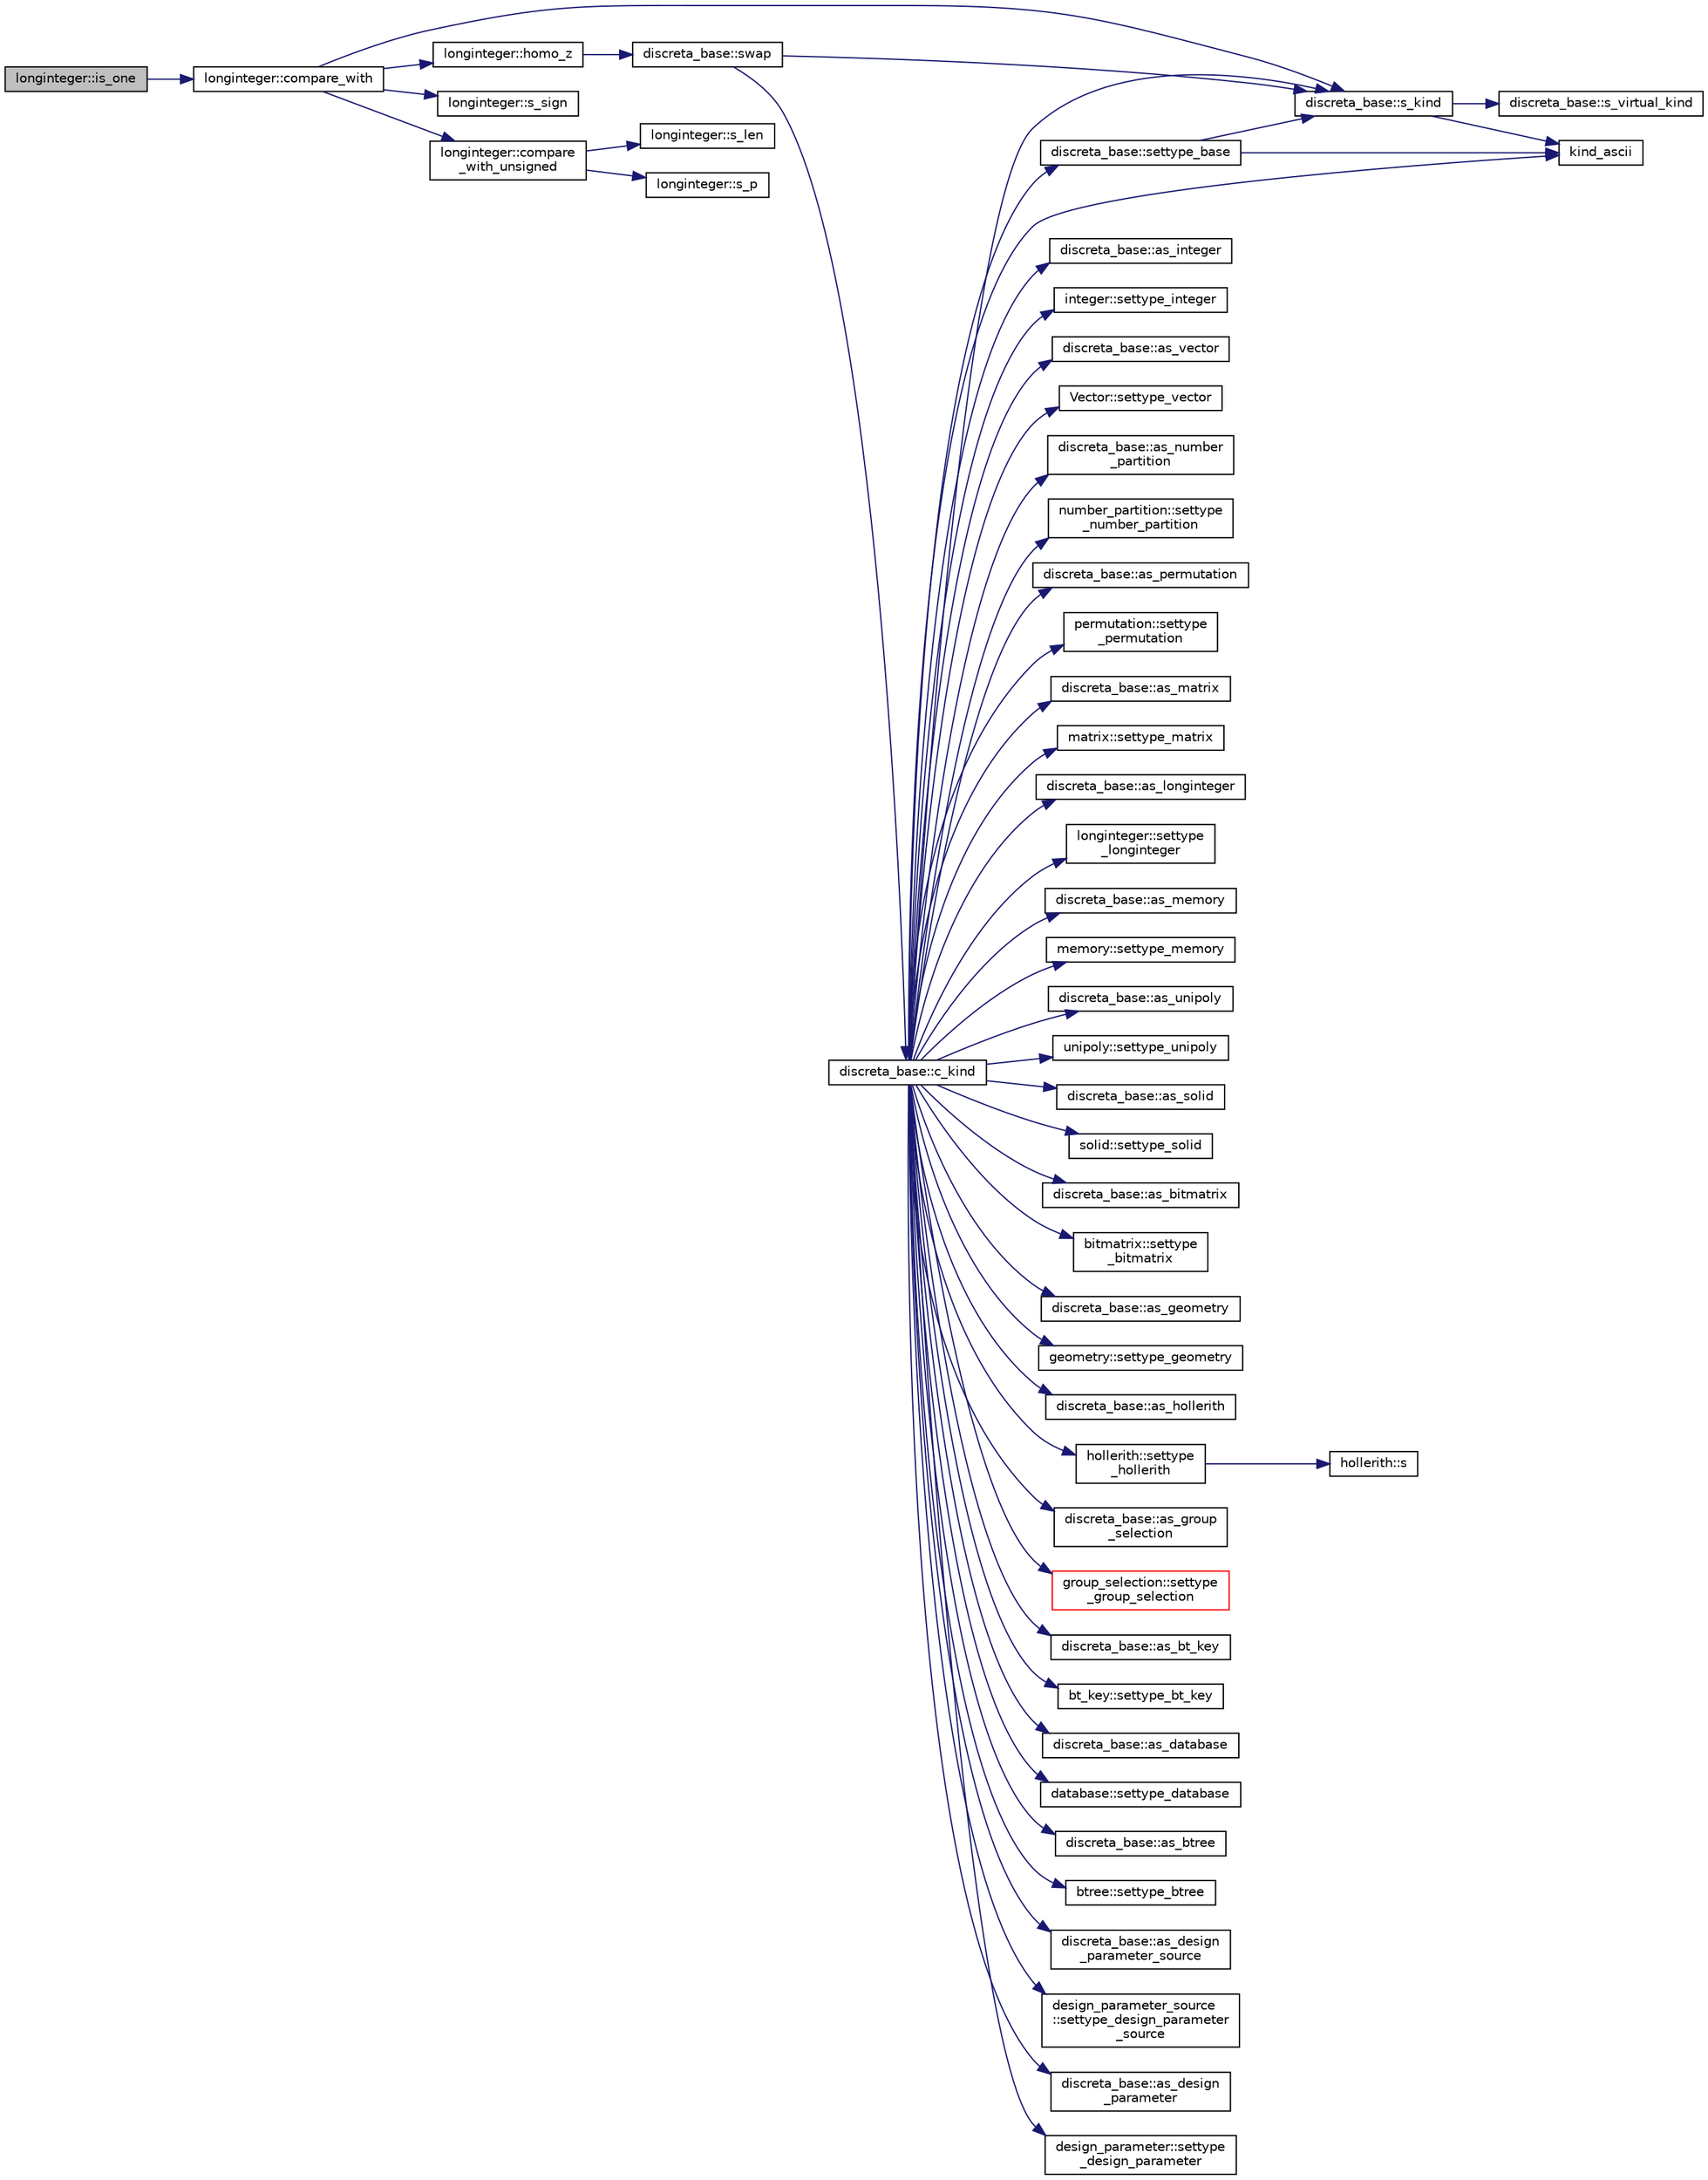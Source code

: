 digraph "longinteger::is_one"
{
  edge [fontname="Helvetica",fontsize="10",labelfontname="Helvetica",labelfontsize="10"];
  node [fontname="Helvetica",fontsize="10",shape=record];
  rankdir="LR";
  Node1059 [label="longinteger::is_one",height=0.2,width=0.4,color="black", fillcolor="grey75", style="filled", fontcolor="black"];
  Node1059 -> Node1060 [color="midnightblue",fontsize="10",style="solid",fontname="Helvetica"];
  Node1060 [label="longinteger::compare_with",height=0.2,width=0.4,color="black", fillcolor="white", style="filled",URL="$d3/d71/classlonginteger.html#aaa504bac9b133d50b5ac50768f97db9d"];
  Node1060 -> Node1061 [color="midnightblue",fontsize="10",style="solid",fontname="Helvetica"];
  Node1061 [label="discreta_base::s_kind",height=0.2,width=0.4,color="black", fillcolor="white", style="filled",URL="$d7/d71/classdiscreta__base.html#a8a830025c74adbbc3362418a7c2ba157"];
  Node1061 -> Node1062 [color="midnightblue",fontsize="10",style="solid",fontname="Helvetica"];
  Node1062 [label="discreta_base::s_virtual_kind",height=0.2,width=0.4,color="black", fillcolor="white", style="filled",URL="$d7/d71/classdiscreta__base.html#a52778a6d6943a468be083d0785d418fb"];
  Node1061 -> Node1063 [color="midnightblue",fontsize="10",style="solid",fontname="Helvetica"];
  Node1063 [label="kind_ascii",height=0.2,width=0.4,color="black", fillcolor="white", style="filled",URL="$d9/d60/discreta_8h.html#ad0ce825a9f29bc6cec27e1b64cfe27bf"];
  Node1060 -> Node1064 [color="midnightblue",fontsize="10",style="solid",fontname="Helvetica"];
  Node1064 [label="longinteger::homo_z",height=0.2,width=0.4,color="black", fillcolor="white", style="filled",URL="$d3/d71/classlonginteger.html#a986e829bf35eca2b9f24b1b3766d5677"];
  Node1064 -> Node1065 [color="midnightblue",fontsize="10",style="solid",fontname="Helvetica"];
  Node1065 [label="discreta_base::swap",height=0.2,width=0.4,color="black", fillcolor="white", style="filled",URL="$d7/d71/classdiscreta__base.html#a2e8acbb9d3476675dac5b6a583b0293e"];
  Node1065 -> Node1061 [color="midnightblue",fontsize="10",style="solid",fontname="Helvetica"];
  Node1065 -> Node1066 [color="midnightblue",fontsize="10",style="solid",fontname="Helvetica"];
  Node1066 [label="discreta_base::c_kind",height=0.2,width=0.4,color="black", fillcolor="white", style="filled",URL="$d7/d71/classdiscreta__base.html#adc2ff61589c2d083688e7a43f333cb62"];
  Node1066 -> Node1067 [color="midnightblue",fontsize="10",style="solid",fontname="Helvetica"];
  Node1067 [label="discreta_base::settype_base",height=0.2,width=0.4,color="black", fillcolor="white", style="filled",URL="$d7/d71/classdiscreta__base.html#a4f42899a89447d1c3993ea07c38f8ad4"];
  Node1067 -> Node1061 [color="midnightblue",fontsize="10",style="solid",fontname="Helvetica"];
  Node1067 -> Node1063 [color="midnightblue",fontsize="10",style="solid",fontname="Helvetica"];
  Node1066 -> Node1068 [color="midnightblue",fontsize="10",style="solid",fontname="Helvetica"];
  Node1068 [label="discreta_base::as_integer",height=0.2,width=0.4,color="black", fillcolor="white", style="filled",URL="$d7/d71/classdiscreta__base.html#a00d7691eaf874fd283d942692fe8dd26"];
  Node1066 -> Node1069 [color="midnightblue",fontsize="10",style="solid",fontname="Helvetica"];
  Node1069 [label="integer::settype_integer",height=0.2,width=0.4,color="black", fillcolor="white", style="filled",URL="$d0/de5/classinteger.html#a6265c65ef311229acd513d748faba796"];
  Node1066 -> Node1070 [color="midnightblue",fontsize="10",style="solid",fontname="Helvetica"];
  Node1070 [label="discreta_base::as_vector",height=0.2,width=0.4,color="black", fillcolor="white", style="filled",URL="$d7/d71/classdiscreta__base.html#a7bdd6cae39c380b128ee9e17e42cf020"];
  Node1066 -> Node1071 [color="midnightblue",fontsize="10",style="solid",fontname="Helvetica"];
  Node1071 [label="Vector::settype_vector",height=0.2,width=0.4,color="black", fillcolor="white", style="filled",URL="$d5/db2/class_vector.html#a34e0d00b18c051f23904a8429fa6c8b4"];
  Node1066 -> Node1072 [color="midnightblue",fontsize="10",style="solid",fontname="Helvetica"];
  Node1072 [label="discreta_base::as_number\l_partition",height=0.2,width=0.4,color="black", fillcolor="white", style="filled",URL="$d7/d71/classdiscreta__base.html#a307aa09de0e925d46697707968ffab00"];
  Node1066 -> Node1073 [color="midnightblue",fontsize="10",style="solid",fontname="Helvetica"];
  Node1073 [label="number_partition::settype\l_number_partition",height=0.2,width=0.4,color="black", fillcolor="white", style="filled",URL="$df/d50/classnumber__partition.html#a3aaec1b557758f643ffc8555bbc358be"];
  Node1066 -> Node1074 [color="midnightblue",fontsize="10",style="solid",fontname="Helvetica"];
  Node1074 [label="discreta_base::as_permutation",height=0.2,width=0.4,color="black", fillcolor="white", style="filled",URL="$d7/d71/classdiscreta__base.html#aa4e72f36a82984239b12ae831e131098"];
  Node1066 -> Node1075 [color="midnightblue",fontsize="10",style="solid",fontname="Helvetica"];
  Node1075 [label="permutation::settype\l_permutation",height=0.2,width=0.4,color="black", fillcolor="white", style="filled",URL="$d0/d08/classpermutation.html#af1eea29f86195cede9562e444664c28c"];
  Node1066 -> Node1076 [color="midnightblue",fontsize="10",style="solid",fontname="Helvetica"];
  Node1076 [label="discreta_base::as_matrix",height=0.2,width=0.4,color="black", fillcolor="white", style="filled",URL="$d7/d71/classdiscreta__base.html#ae4d7f56d917a4707b838fbffde6467ff"];
  Node1066 -> Node1077 [color="midnightblue",fontsize="10",style="solid",fontname="Helvetica"];
  Node1077 [label="matrix::settype_matrix",height=0.2,width=0.4,color="black", fillcolor="white", style="filled",URL="$d1/d8d/classmatrix.html#a1780283a64a789e4084d792683d276bb"];
  Node1066 -> Node1078 [color="midnightblue",fontsize="10",style="solid",fontname="Helvetica"];
  Node1078 [label="discreta_base::as_longinteger",height=0.2,width=0.4,color="black", fillcolor="white", style="filled",URL="$d7/d71/classdiscreta__base.html#a20a094639eb711b10c8694c51937f7cd"];
  Node1066 -> Node1079 [color="midnightblue",fontsize="10",style="solid",fontname="Helvetica"];
  Node1079 [label="longinteger::settype\l_longinteger",height=0.2,width=0.4,color="black", fillcolor="white", style="filled",URL="$d3/d71/classlonginteger.html#ae5f811ece8df31b9ff114368a18e1dc5"];
  Node1066 -> Node1080 [color="midnightblue",fontsize="10",style="solid",fontname="Helvetica"];
  Node1080 [label="discreta_base::as_memory",height=0.2,width=0.4,color="black", fillcolor="white", style="filled",URL="$d7/d71/classdiscreta__base.html#ad94b2d7dce0cd4fa22db57f6e79c4bd2"];
  Node1066 -> Node1081 [color="midnightblue",fontsize="10",style="solid",fontname="Helvetica"];
  Node1081 [label="memory::settype_memory",height=0.2,width=0.4,color="black", fillcolor="white", style="filled",URL="$d8/d99/classmemory.html#a33aae277f9b8fe36b02e9d5da895451b"];
  Node1066 -> Node1082 [color="midnightblue",fontsize="10",style="solid",fontname="Helvetica"];
  Node1082 [label="discreta_base::as_unipoly",height=0.2,width=0.4,color="black", fillcolor="white", style="filled",URL="$d7/d71/classdiscreta__base.html#ad50d8027f039fe5c2478cddb243adc9d"];
  Node1066 -> Node1083 [color="midnightblue",fontsize="10",style="solid",fontname="Helvetica"];
  Node1083 [label="unipoly::settype_unipoly",height=0.2,width=0.4,color="black", fillcolor="white", style="filled",URL="$d1/d89/classunipoly.html#a8db854fcc85c5e1150b1f1b1c005c95b"];
  Node1066 -> Node1084 [color="midnightblue",fontsize="10",style="solid",fontname="Helvetica"];
  Node1084 [label="discreta_base::as_solid",height=0.2,width=0.4,color="black", fillcolor="white", style="filled",URL="$d7/d71/classdiscreta__base.html#a1fc5f2b85ec97ab0a69dd64903c970a5"];
  Node1066 -> Node1085 [color="midnightblue",fontsize="10",style="solid",fontname="Helvetica"];
  Node1085 [label="solid::settype_solid",height=0.2,width=0.4,color="black", fillcolor="white", style="filled",URL="$d8/def/classsolid.html#a775bd4821f75a8aee4ea3d4335ff90e0"];
  Node1066 -> Node1086 [color="midnightblue",fontsize="10",style="solid",fontname="Helvetica"];
  Node1086 [label="discreta_base::as_bitmatrix",height=0.2,width=0.4,color="black", fillcolor="white", style="filled",URL="$d7/d71/classdiscreta__base.html#a071ad54ea8ef6c9d1d15f532e5a76df6"];
  Node1066 -> Node1087 [color="midnightblue",fontsize="10",style="solid",fontname="Helvetica"];
  Node1087 [label="bitmatrix::settype\l_bitmatrix",height=0.2,width=0.4,color="black", fillcolor="white", style="filled",URL="$de/dc8/classbitmatrix.html#acb571d947f9526665ebbdc0ce3e2a973"];
  Node1066 -> Node1088 [color="midnightblue",fontsize="10",style="solid",fontname="Helvetica"];
  Node1088 [label="discreta_base::as_geometry",height=0.2,width=0.4,color="black", fillcolor="white", style="filled",URL="$d7/d71/classdiscreta__base.html#a38fc7b4cdd830703e9d87354b79bc5c8"];
  Node1066 -> Node1089 [color="midnightblue",fontsize="10",style="solid",fontname="Helvetica"];
  Node1089 [label="geometry::settype_geometry",height=0.2,width=0.4,color="black", fillcolor="white", style="filled",URL="$da/d44/classgeometry.html#ab4a336baba6a3f56f5ffa053a5be5ba7"];
  Node1066 -> Node1090 [color="midnightblue",fontsize="10",style="solid",fontname="Helvetica"];
  Node1090 [label="discreta_base::as_hollerith",height=0.2,width=0.4,color="black", fillcolor="white", style="filled",URL="$d7/d71/classdiscreta__base.html#a3e66f82711f314710107e2f29e589690"];
  Node1066 -> Node1091 [color="midnightblue",fontsize="10",style="solid",fontname="Helvetica"];
  Node1091 [label="hollerith::settype\l_hollerith",height=0.2,width=0.4,color="black", fillcolor="white", style="filled",URL="$d8/d99/classhollerith.html#a23bbd4acfc88a0e90f1245f243f51f76"];
  Node1091 -> Node1092 [color="midnightblue",fontsize="10",style="solid",fontname="Helvetica"];
  Node1092 [label="hollerith::s",height=0.2,width=0.4,color="black", fillcolor="white", style="filled",URL="$d8/d99/classhollerith.html#af61fce2d06f211b25fe3838e4dfee77a"];
  Node1066 -> Node1093 [color="midnightblue",fontsize="10",style="solid",fontname="Helvetica"];
  Node1093 [label="discreta_base::as_group\l_selection",height=0.2,width=0.4,color="black", fillcolor="white", style="filled",URL="$d7/d71/classdiscreta__base.html#aae1bac4883c567718bef9fb610abbdc8"];
  Node1066 -> Node1094 [color="midnightblue",fontsize="10",style="solid",fontname="Helvetica"];
  Node1094 [label="group_selection::settype\l_group_selection",height=0.2,width=0.4,color="red", fillcolor="white", style="filled",URL="$d6/db0/classgroup__selection.html#a015ed73b7b8d784bedd4d11ac1fc0ec1"];
  Node1066 -> Node1097 [color="midnightblue",fontsize="10",style="solid",fontname="Helvetica"];
  Node1097 [label="discreta_base::as_bt_key",height=0.2,width=0.4,color="black", fillcolor="white", style="filled",URL="$d7/d71/classdiscreta__base.html#a2734c6e08dca17cf6588bd5064ec1b9f"];
  Node1066 -> Node1098 [color="midnightblue",fontsize="10",style="solid",fontname="Helvetica"];
  Node1098 [label="bt_key::settype_bt_key",height=0.2,width=0.4,color="black", fillcolor="white", style="filled",URL="$d1/de5/classbt__key.html#a352bb10beb7c789d8d29373035824800"];
  Node1066 -> Node1099 [color="midnightblue",fontsize="10",style="solid",fontname="Helvetica"];
  Node1099 [label="discreta_base::as_database",height=0.2,width=0.4,color="black", fillcolor="white", style="filled",URL="$d7/d71/classdiscreta__base.html#ab055d39d58210a2b03ba3d33703b09a9"];
  Node1066 -> Node1100 [color="midnightblue",fontsize="10",style="solid",fontname="Helvetica"];
  Node1100 [label="database::settype_database",height=0.2,width=0.4,color="black", fillcolor="white", style="filled",URL="$db/d72/classdatabase.html#a014639aa001462e480eb1f3984839b72"];
  Node1066 -> Node1101 [color="midnightblue",fontsize="10",style="solid",fontname="Helvetica"];
  Node1101 [label="discreta_base::as_btree",height=0.2,width=0.4,color="black", fillcolor="white", style="filled",URL="$d7/d71/classdiscreta__base.html#a78e76674cef2ec113c17989c11288778"];
  Node1066 -> Node1102 [color="midnightblue",fontsize="10",style="solid",fontname="Helvetica"];
  Node1102 [label="btree::settype_btree",height=0.2,width=0.4,color="black", fillcolor="white", style="filled",URL="$dd/db0/classbtree.html#a5a1b9773c848908a6050cc733d2d9780"];
  Node1066 -> Node1103 [color="midnightblue",fontsize="10",style="solid",fontname="Helvetica"];
  Node1103 [label="discreta_base::as_design\l_parameter_source",height=0.2,width=0.4,color="black", fillcolor="white", style="filled",URL="$d7/d71/classdiscreta__base.html#a59cbf837c6582ded5bc586265d13d81a"];
  Node1066 -> Node1104 [color="midnightblue",fontsize="10",style="solid",fontname="Helvetica"];
  Node1104 [label="design_parameter_source\l::settype_design_parameter\l_source",height=0.2,width=0.4,color="black", fillcolor="white", style="filled",URL="$df/d4b/classdesign__parameter__source.html#a3af3b851df87bd1661fb9c9ce18822c8"];
  Node1066 -> Node1105 [color="midnightblue",fontsize="10",style="solid",fontname="Helvetica"];
  Node1105 [label="discreta_base::as_design\l_parameter",height=0.2,width=0.4,color="black", fillcolor="white", style="filled",URL="$d7/d71/classdiscreta__base.html#aab24ff38ea1c5471ab3de42e014d0f2a"];
  Node1066 -> Node1106 [color="midnightblue",fontsize="10",style="solid",fontname="Helvetica"];
  Node1106 [label="design_parameter::settype\l_design_parameter",height=0.2,width=0.4,color="black", fillcolor="white", style="filled",URL="$da/d94/classdesign__parameter.html#a8b19d277f2b7d09c2531a527dfc0359e"];
  Node1066 -> Node1063 [color="midnightblue",fontsize="10",style="solid",fontname="Helvetica"];
  Node1066 -> Node1061 [color="midnightblue",fontsize="10",style="solid",fontname="Helvetica"];
  Node1060 -> Node1107 [color="midnightblue",fontsize="10",style="solid",fontname="Helvetica"];
  Node1107 [label="longinteger::s_sign",height=0.2,width=0.4,color="black", fillcolor="white", style="filled",URL="$d3/d71/classlonginteger.html#a33f5b6c545e97635cb71670f76ed1fb3"];
  Node1060 -> Node1108 [color="midnightblue",fontsize="10",style="solid",fontname="Helvetica"];
  Node1108 [label="longinteger::compare\l_with_unsigned",height=0.2,width=0.4,color="black", fillcolor="white", style="filled",URL="$d3/d71/classlonginteger.html#ab08011cadec55cf084dbffcb74bb4991"];
  Node1108 -> Node1109 [color="midnightblue",fontsize="10",style="solid",fontname="Helvetica"];
  Node1109 [label="longinteger::s_len",height=0.2,width=0.4,color="black", fillcolor="white", style="filled",URL="$d3/d71/classlonginteger.html#a5d414ae211f4e16abd932257351c74df"];
  Node1108 -> Node1110 [color="midnightblue",fontsize="10",style="solid",fontname="Helvetica"];
  Node1110 [label="longinteger::s_p",height=0.2,width=0.4,color="black", fillcolor="white", style="filled",URL="$d3/d71/classlonginteger.html#aa946d4c3bfd34bbfd0b811d5f5795f82"];
}
